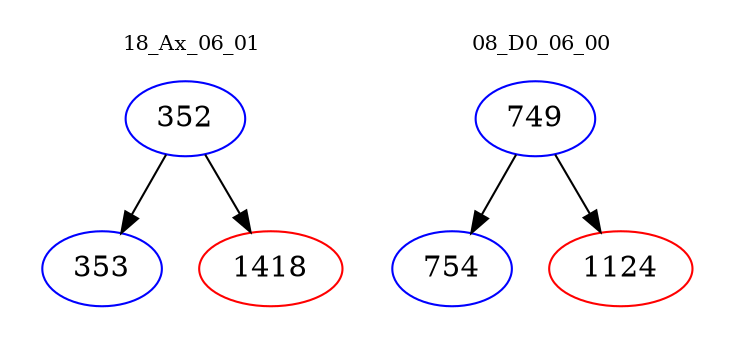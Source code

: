 digraph{
subgraph cluster_0 {
color = white
label = "18_Ax_06_01";
fontsize=10;
T0_352 [label="352", color="blue"]
T0_352 -> T0_353 [color="black"]
T0_353 [label="353", color="blue"]
T0_352 -> T0_1418 [color="black"]
T0_1418 [label="1418", color="red"]
}
subgraph cluster_1 {
color = white
label = "08_D0_06_00";
fontsize=10;
T1_749 [label="749", color="blue"]
T1_749 -> T1_754 [color="black"]
T1_754 [label="754", color="blue"]
T1_749 -> T1_1124 [color="black"]
T1_1124 [label="1124", color="red"]
}
}
